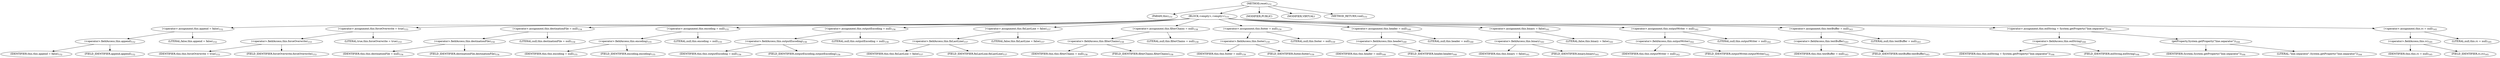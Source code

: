 digraph "reset" {  
"228" [label = <(METHOD,reset)<SUB>151</SUB>> ]
"229" [label = <(PARAM,this)<SUB>151</SUB>> ]
"230" [label = <(BLOCK,&lt;empty&gt;,&lt;empty&gt;)<SUB>151</SUB>> ]
"231" [label = <(&lt;operator&gt;.assignment,this.append = false)<SUB>152</SUB>> ]
"232" [label = <(&lt;operator&gt;.fieldAccess,this.append)<SUB>152</SUB>> ]
"233" [label = <(IDENTIFIER,this,this.append = false)<SUB>152</SUB>> ]
"234" [label = <(FIELD_IDENTIFIER,append,append)<SUB>152</SUB>> ]
"235" [label = <(LITERAL,false,this.append = false)<SUB>152</SUB>> ]
"236" [label = <(&lt;operator&gt;.assignment,this.forceOverwrite = true)<SUB>153</SUB>> ]
"237" [label = <(&lt;operator&gt;.fieldAccess,this.forceOverwrite)<SUB>153</SUB>> ]
"238" [label = <(IDENTIFIER,this,this.forceOverwrite = true)<SUB>153</SUB>> ]
"239" [label = <(FIELD_IDENTIFIER,forceOverwrite,forceOverwrite)<SUB>153</SUB>> ]
"240" [label = <(LITERAL,true,this.forceOverwrite = true)<SUB>153</SUB>> ]
"241" [label = <(&lt;operator&gt;.assignment,this.destinationFile = null)<SUB>154</SUB>> ]
"242" [label = <(&lt;operator&gt;.fieldAccess,this.destinationFile)<SUB>154</SUB>> ]
"243" [label = <(IDENTIFIER,this,this.destinationFile = null)<SUB>154</SUB>> ]
"244" [label = <(FIELD_IDENTIFIER,destinationFile,destinationFile)<SUB>154</SUB>> ]
"245" [label = <(LITERAL,null,this.destinationFile = null)<SUB>154</SUB>> ]
"246" [label = <(&lt;operator&gt;.assignment,this.encoding = null)<SUB>155</SUB>> ]
"247" [label = <(&lt;operator&gt;.fieldAccess,this.encoding)<SUB>155</SUB>> ]
"248" [label = <(IDENTIFIER,this,this.encoding = null)<SUB>155</SUB>> ]
"249" [label = <(FIELD_IDENTIFIER,encoding,encoding)<SUB>155</SUB>> ]
"250" [label = <(LITERAL,null,this.encoding = null)<SUB>155</SUB>> ]
"251" [label = <(&lt;operator&gt;.assignment,this.outputEncoding = null)<SUB>156</SUB>> ]
"252" [label = <(&lt;operator&gt;.fieldAccess,this.outputEncoding)<SUB>156</SUB>> ]
"253" [label = <(IDENTIFIER,this,this.outputEncoding = null)<SUB>156</SUB>> ]
"254" [label = <(FIELD_IDENTIFIER,outputEncoding,outputEncoding)<SUB>156</SUB>> ]
"255" [label = <(LITERAL,null,this.outputEncoding = null)<SUB>156</SUB>> ]
"256" [label = <(&lt;operator&gt;.assignment,this.fixLastLine = false)<SUB>157</SUB>> ]
"257" [label = <(&lt;operator&gt;.fieldAccess,this.fixLastLine)<SUB>157</SUB>> ]
"258" [label = <(IDENTIFIER,this,this.fixLastLine = false)<SUB>157</SUB>> ]
"259" [label = <(FIELD_IDENTIFIER,fixLastLine,fixLastLine)<SUB>157</SUB>> ]
"260" [label = <(LITERAL,false,this.fixLastLine = false)<SUB>157</SUB>> ]
"261" [label = <(&lt;operator&gt;.assignment,this.filterChains = null)<SUB>158</SUB>> ]
"262" [label = <(&lt;operator&gt;.fieldAccess,this.filterChains)<SUB>158</SUB>> ]
"263" [label = <(IDENTIFIER,this,this.filterChains = null)<SUB>158</SUB>> ]
"264" [label = <(FIELD_IDENTIFIER,filterChains,filterChains)<SUB>158</SUB>> ]
"265" [label = <(LITERAL,null,this.filterChains = null)<SUB>158</SUB>> ]
"266" [label = <(&lt;operator&gt;.assignment,this.footer = null)<SUB>159</SUB>> ]
"267" [label = <(&lt;operator&gt;.fieldAccess,this.footer)<SUB>159</SUB>> ]
"268" [label = <(IDENTIFIER,this,this.footer = null)<SUB>159</SUB>> ]
"269" [label = <(FIELD_IDENTIFIER,footer,footer)<SUB>159</SUB>> ]
"270" [label = <(LITERAL,null,this.footer = null)<SUB>159</SUB>> ]
"271" [label = <(&lt;operator&gt;.assignment,this.header = null)<SUB>160</SUB>> ]
"272" [label = <(&lt;operator&gt;.fieldAccess,this.header)<SUB>160</SUB>> ]
"273" [label = <(IDENTIFIER,this,this.header = null)<SUB>160</SUB>> ]
"274" [label = <(FIELD_IDENTIFIER,header,header)<SUB>160</SUB>> ]
"275" [label = <(LITERAL,null,this.header = null)<SUB>160</SUB>> ]
"276" [label = <(&lt;operator&gt;.assignment,this.binary = false)<SUB>161</SUB>> ]
"277" [label = <(&lt;operator&gt;.fieldAccess,this.binary)<SUB>161</SUB>> ]
"278" [label = <(IDENTIFIER,this,this.binary = false)<SUB>161</SUB>> ]
"279" [label = <(FIELD_IDENTIFIER,binary,binary)<SUB>161</SUB>> ]
"280" [label = <(LITERAL,false,this.binary = false)<SUB>161</SUB>> ]
"281" [label = <(&lt;operator&gt;.assignment,this.outputWriter = null)<SUB>162</SUB>> ]
"282" [label = <(&lt;operator&gt;.fieldAccess,this.outputWriter)<SUB>162</SUB>> ]
"283" [label = <(IDENTIFIER,this,this.outputWriter = null)<SUB>162</SUB>> ]
"284" [label = <(FIELD_IDENTIFIER,outputWriter,outputWriter)<SUB>162</SUB>> ]
"285" [label = <(LITERAL,null,this.outputWriter = null)<SUB>162</SUB>> ]
"286" [label = <(&lt;operator&gt;.assignment,this.textBuffer = null)<SUB>163</SUB>> ]
"287" [label = <(&lt;operator&gt;.fieldAccess,this.textBuffer)<SUB>163</SUB>> ]
"288" [label = <(IDENTIFIER,this,this.textBuffer = null)<SUB>163</SUB>> ]
"289" [label = <(FIELD_IDENTIFIER,textBuffer,textBuffer)<SUB>163</SUB>> ]
"290" [label = <(LITERAL,null,this.textBuffer = null)<SUB>163</SUB>> ]
"291" [label = <(&lt;operator&gt;.assignment,this.eolString = System.getProperty(&quot;line.separator&quot;))<SUB>164</SUB>> ]
"292" [label = <(&lt;operator&gt;.fieldAccess,this.eolString)<SUB>164</SUB>> ]
"293" [label = <(IDENTIFIER,this,this.eolString = System.getProperty(&quot;line.separator&quot;))<SUB>164</SUB>> ]
"294" [label = <(FIELD_IDENTIFIER,eolString,eolString)<SUB>164</SUB>> ]
"295" [label = <(getProperty,System.getProperty(&quot;line.separator&quot;))<SUB>164</SUB>> ]
"296" [label = <(IDENTIFIER,System,System.getProperty(&quot;line.separator&quot;))<SUB>164</SUB>> ]
"297" [label = <(LITERAL,&quot;line.separator&quot;,System.getProperty(&quot;line.separator&quot;))<SUB>164</SUB>> ]
"298" [label = <(&lt;operator&gt;.assignment,this.rc = null)<SUB>165</SUB>> ]
"299" [label = <(&lt;operator&gt;.fieldAccess,this.rc)<SUB>165</SUB>> ]
"300" [label = <(IDENTIFIER,this,this.rc = null)<SUB>165</SUB>> ]
"301" [label = <(FIELD_IDENTIFIER,rc,rc)<SUB>165</SUB>> ]
"302" [label = <(LITERAL,null,this.rc = null)<SUB>165</SUB>> ]
"303" [label = <(MODIFIER,PUBLIC)> ]
"304" [label = <(MODIFIER,VIRTUAL)> ]
"305" [label = <(METHOD_RETURN,void)<SUB>151</SUB>> ]
  "228" -> "229" 
  "228" -> "230" 
  "228" -> "303" 
  "228" -> "304" 
  "228" -> "305" 
  "230" -> "231" 
  "230" -> "236" 
  "230" -> "241" 
  "230" -> "246" 
  "230" -> "251" 
  "230" -> "256" 
  "230" -> "261" 
  "230" -> "266" 
  "230" -> "271" 
  "230" -> "276" 
  "230" -> "281" 
  "230" -> "286" 
  "230" -> "291" 
  "230" -> "298" 
  "231" -> "232" 
  "231" -> "235" 
  "232" -> "233" 
  "232" -> "234" 
  "236" -> "237" 
  "236" -> "240" 
  "237" -> "238" 
  "237" -> "239" 
  "241" -> "242" 
  "241" -> "245" 
  "242" -> "243" 
  "242" -> "244" 
  "246" -> "247" 
  "246" -> "250" 
  "247" -> "248" 
  "247" -> "249" 
  "251" -> "252" 
  "251" -> "255" 
  "252" -> "253" 
  "252" -> "254" 
  "256" -> "257" 
  "256" -> "260" 
  "257" -> "258" 
  "257" -> "259" 
  "261" -> "262" 
  "261" -> "265" 
  "262" -> "263" 
  "262" -> "264" 
  "266" -> "267" 
  "266" -> "270" 
  "267" -> "268" 
  "267" -> "269" 
  "271" -> "272" 
  "271" -> "275" 
  "272" -> "273" 
  "272" -> "274" 
  "276" -> "277" 
  "276" -> "280" 
  "277" -> "278" 
  "277" -> "279" 
  "281" -> "282" 
  "281" -> "285" 
  "282" -> "283" 
  "282" -> "284" 
  "286" -> "287" 
  "286" -> "290" 
  "287" -> "288" 
  "287" -> "289" 
  "291" -> "292" 
  "291" -> "295" 
  "292" -> "293" 
  "292" -> "294" 
  "295" -> "296" 
  "295" -> "297" 
  "298" -> "299" 
  "298" -> "302" 
  "299" -> "300" 
  "299" -> "301" 
}
